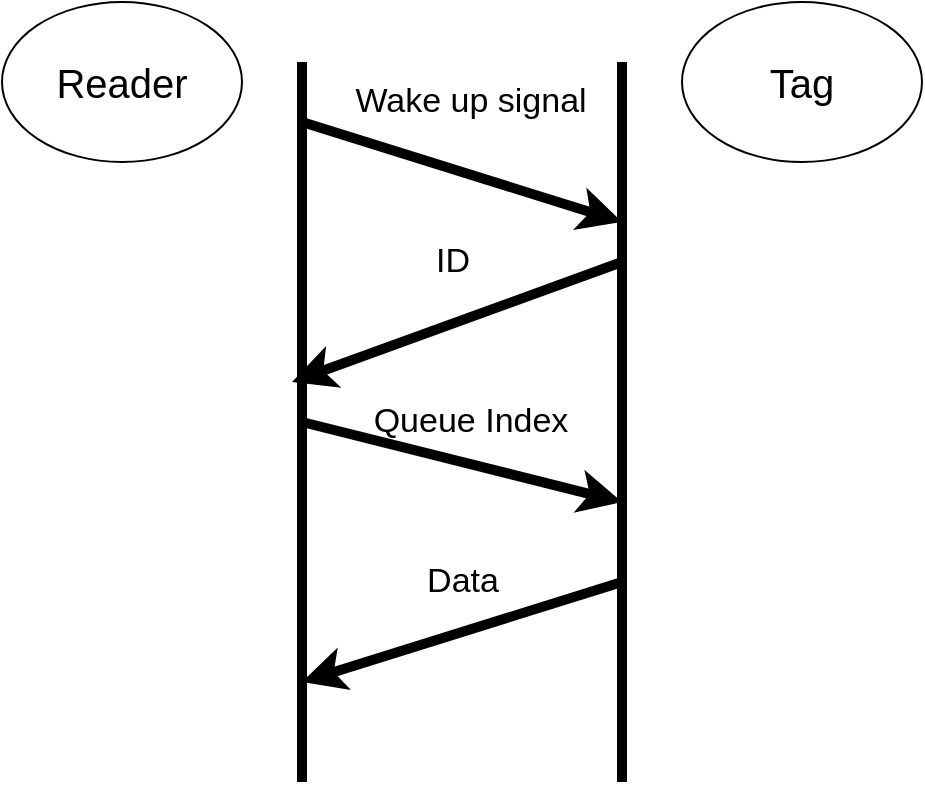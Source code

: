 <mxfile version="13.8.2" type="github">
  <diagram id="ffh61bQLtAY9-tfay8JP" name="Page-1">
    <mxGraphModel dx="868" dy="482" grid="1" gridSize="10" guides="1" tooltips="1" connect="1" arrows="1" fold="1" page="1" pageScale="1" pageWidth="827" pageHeight="1169" math="0" shadow="0">
      <root>
        <mxCell id="0" />
        <mxCell id="1" parent="0" />
        <mxCell id="5Hmro1yjzFgWVa_IqAWr-1" value="" style="endArrow=none;html=1;endSize=19;strokeWidth=5;" edge="1" parent="1">
          <mxGeometry width="50" height="50" relative="1" as="geometry">
            <mxPoint x="280" y="440" as="sourcePoint" />
            <mxPoint x="280" y="80" as="targetPoint" />
          </mxGeometry>
        </mxCell>
        <mxCell id="5Hmro1yjzFgWVa_IqAWr-3" value="" style="endArrow=none;html=1;endSize=19;strokeWidth=5;" edge="1" parent="1">
          <mxGeometry width="50" height="50" relative="1" as="geometry">
            <mxPoint x="440" y="440" as="sourcePoint" />
            <mxPoint x="440" y="80" as="targetPoint" />
          </mxGeometry>
        </mxCell>
        <mxCell id="5Hmro1yjzFgWVa_IqAWr-4" value="&lt;font style=&quot;font-size: 20px&quot;&gt;Reader&lt;/font&gt;" style="ellipse;whiteSpace=wrap;html=1;" vertex="1" parent="1">
          <mxGeometry x="130" y="50" width="120" height="80" as="geometry" />
        </mxCell>
        <mxCell id="5Hmro1yjzFgWVa_IqAWr-5" value="&lt;span style=&quot;font-size: 20px&quot;&gt;Tag&lt;/span&gt;" style="ellipse;whiteSpace=wrap;html=1;" vertex="1" parent="1">
          <mxGeometry x="470" y="50" width="120" height="80" as="geometry" />
        </mxCell>
        <mxCell id="5Hmro1yjzFgWVa_IqAWr-6" value="" style="endArrow=classic;html=1;strokeWidth=5;" edge="1" parent="1">
          <mxGeometry width="50" height="50" relative="1" as="geometry">
            <mxPoint x="280" y="110" as="sourcePoint" />
            <mxPoint x="440" y="160" as="targetPoint" />
          </mxGeometry>
        </mxCell>
        <mxCell id="5Hmro1yjzFgWVa_IqAWr-8" value="&lt;font style=&quot;font-size: 17px&quot;&gt;Wake up signal&lt;/font&gt;" style="text;html=1;align=center;verticalAlign=middle;resizable=0;points=[];autosize=1;" vertex="1" parent="1">
          <mxGeometry x="298.5" y="90" width="130" height="20" as="geometry" />
        </mxCell>
        <mxCell id="5Hmro1yjzFgWVa_IqAWr-10" value="" style="endArrow=classic;html=1;strokeWidth=5;" edge="1" parent="1">
          <mxGeometry width="50" height="50" relative="1" as="geometry">
            <mxPoint x="440" y="180" as="sourcePoint" />
            <mxPoint x="275" y="240" as="targetPoint" />
          </mxGeometry>
        </mxCell>
        <mxCell id="5Hmro1yjzFgWVa_IqAWr-11" value="&lt;font style=&quot;font-size: 17px&quot;&gt;ID&lt;/font&gt;" style="text;html=1;align=center;verticalAlign=middle;resizable=0;points=[];autosize=1;" vertex="1" parent="1">
          <mxGeometry x="340" y="170" width="30" height="20" as="geometry" />
        </mxCell>
        <mxCell id="5Hmro1yjzFgWVa_IqAWr-13" value="" style="endArrow=classic;html=1;strokeWidth=5;" edge="1" parent="1">
          <mxGeometry width="50" height="50" relative="1" as="geometry">
            <mxPoint x="280" y="260" as="sourcePoint" />
            <mxPoint x="440" y="300" as="targetPoint" />
          </mxGeometry>
        </mxCell>
        <mxCell id="5Hmro1yjzFgWVa_IqAWr-14" value="&lt;font style=&quot;font-size: 17px&quot;&gt;Queue Index&lt;/font&gt;" style="text;html=1;align=center;verticalAlign=middle;resizable=0;points=[];autosize=1;" vertex="1" parent="1">
          <mxGeometry x="308.5" y="250" width="110" height="20" as="geometry" />
        </mxCell>
        <mxCell id="5Hmro1yjzFgWVa_IqAWr-15" value="" style="endArrow=classic;html=1;strokeWidth=5;" edge="1" parent="1">
          <mxGeometry width="50" height="50" relative="1" as="geometry">
            <mxPoint x="440" y="340" as="sourcePoint" />
            <mxPoint x="280" y="390" as="targetPoint" />
          </mxGeometry>
        </mxCell>
        <mxCell id="5Hmro1yjzFgWVa_IqAWr-16" value="&lt;font style=&quot;font-size: 17px&quot;&gt;Data&lt;/font&gt;" style="text;html=1;align=center;verticalAlign=middle;resizable=0;points=[];autosize=1;" vertex="1" parent="1">
          <mxGeometry x="335" y="330" width="50" height="20" as="geometry" />
        </mxCell>
      </root>
    </mxGraphModel>
  </diagram>
</mxfile>
